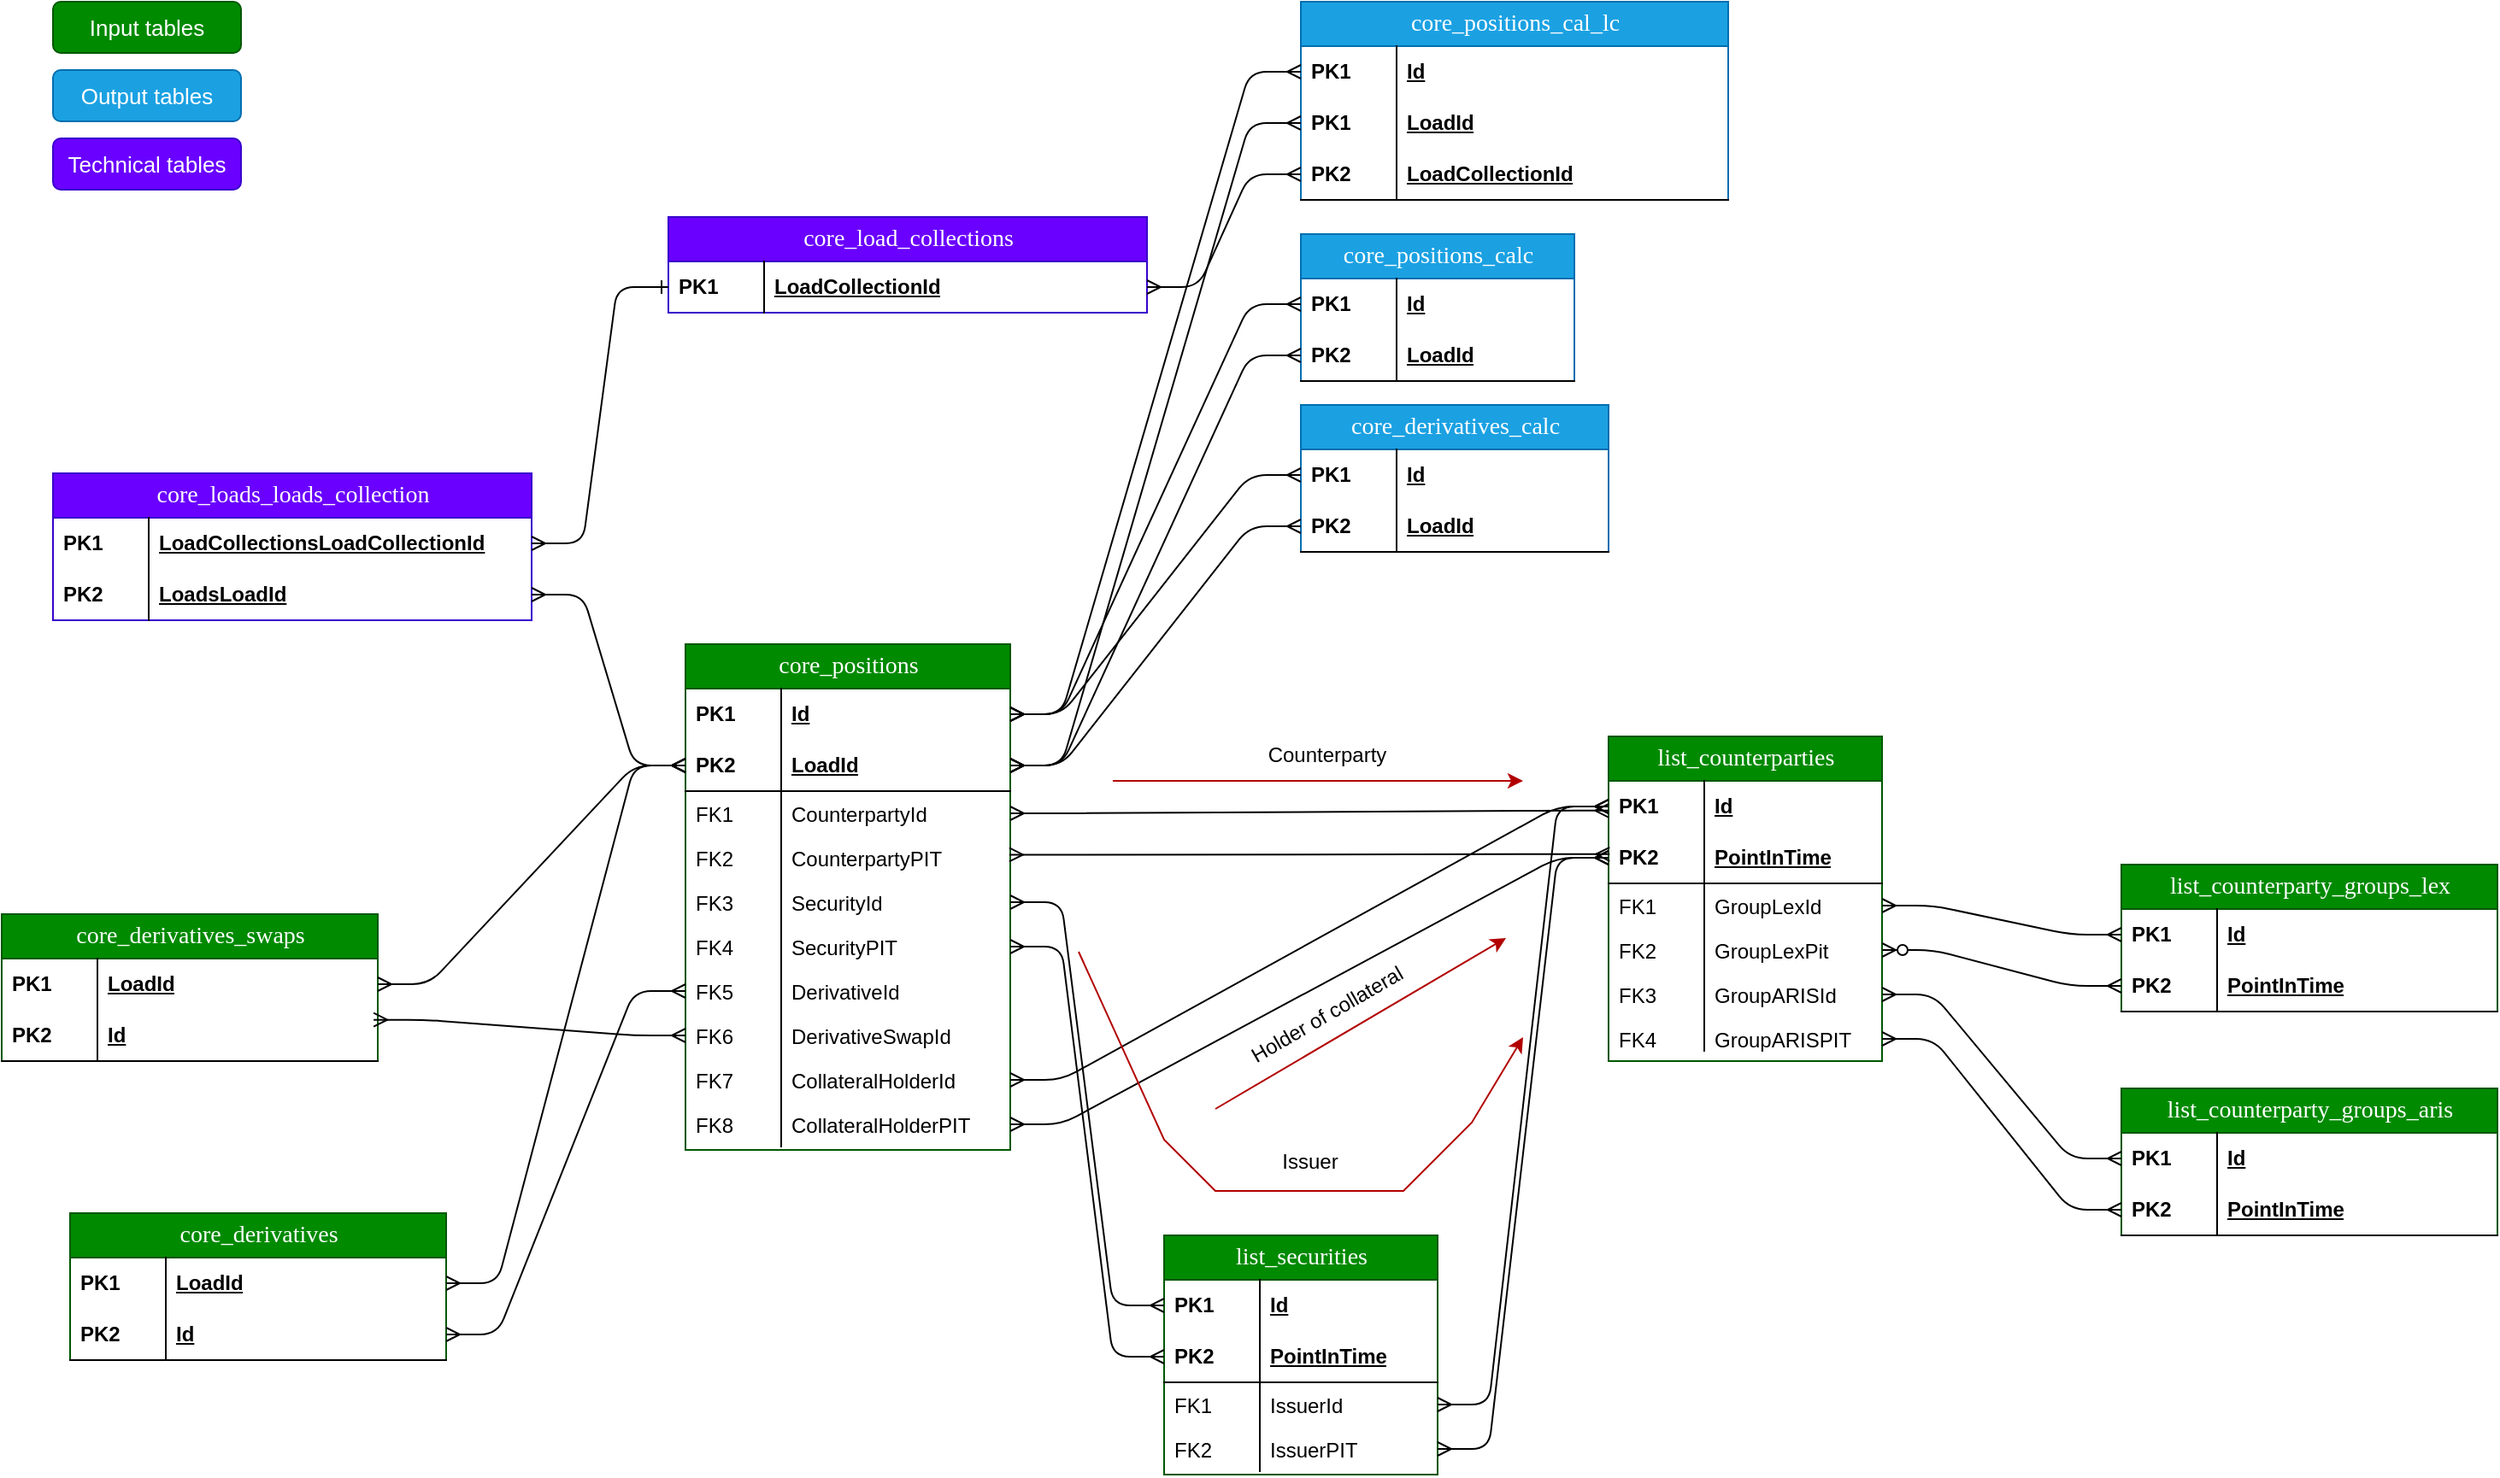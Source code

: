 <mxfile version="20.3.0" type="device"><diagram name="Page-1" id="e56a1550-8fbb-45ad-956c-1786394a9013"><mxGraphModel dx="-576" dy="1179" grid="1" gridSize="10" guides="1" tooltips="1" connect="1" arrows="1" fold="1" page="1" pageScale="1" pageWidth="1100" pageHeight="850" background="none" math="0" shadow="0"><root><mxCell id="0"/><mxCell id="1" parent="0"/><mxCell id="2e49270ec7c68f3f-41" value="core_positions" style="swimlane;html=1;fontStyle=0;childLayout=stackLayout;horizontal=1;startSize=26;fillColor=#008a00;horizontalStack=0;resizeParent=1;resizeLast=0;collapsible=1;marginBottom=0;swimlaneFillColor=#ffffff;align=center;rounded=0;shadow=0;comic=0;labelBackgroundColor=none;strokeWidth=1;fontFamily=Verdana;fontSize=14;fontColor=#ffffff;strokeColor=#005700;" parent="1" vertex="1"><mxGeometry x="1540" y="260" width="190" height="296" as="geometry"/></mxCell><mxCell id="2e49270ec7c68f3f-42" value="Id" style="shape=partialRectangle;top=0;left=0;right=0;bottom=0;html=1;align=left;verticalAlign=middle;fillColor=none;spacingLeft=60;spacingRight=4;whiteSpace=wrap;overflow=hidden;rotatable=0;points=[[0,0.5],[1,0.5]];portConstraint=eastwest;dropTarget=0;fontStyle=5;fontColor=#000000;" parent="2e49270ec7c68f3f-41" vertex="1"><mxGeometry y="26" width="190" height="30" as="geometry"/></mxCell><mxCell id="2e49270ec7c68f3f-43" value="PK1" style="shape=partialRectangle;fontStyle=1;top=0;left=0;bottom=0;html=1;fillColor=none;align=left;verticalAlign=middle;spacingLeft=4;spacingRight=4;whiteSpace=wrap;overflow=hidden;rotatable=0;points=[];portConstraint=eastwest;part=1;fontColor=#000000;" parent="2e49270ec7c68f3f-42" vertex="1" connectable="0"><mxGeometry width="56" height="30" as="geometry"/></mxCell><mxCell id="2e49270ec7c68f3f-44" value="LoadId" style="shape=partialRectangle;top=0;left=0;right=0;bottom=1;html=1;align=left;verticalAlign=middle;fillColor=none;spacingLeft=60;spacingRight=4;whiteSpace=wrap;overflow=hidden;rotatable=0;points=[[0,0.5],[1,0.5]];portConstraint=eastwest;dropTarget=0;fontStyle=5;fontColor=#000000;" parent="2e49270ec7c68f3f-41" vertex="1"><mxGeometry y="56" width="190" height="30" as="geometry"/></mxCell><mxCell id="2e49270ec7c68f3f-45" value="PK2" style="shape=partialRectangle;fontStyle=1;top=0;left=0;bottom=0;html=1;fillColor=none;align=left;verticalAlign=middle;spacingLeft=4;spacingRight=4;whiteSpace=wrap;overflow=hidden;rotatable=0;points=[];portConstraint=eastwest;part=1;fontColor=#000000;" parent="2e49270ec7c68f3f-44" vertex="1" connectable="0"><mxGeometry width="56" height="30" as="geometry"/></mxCell><mxCell id="2e49270ec7c68f3f-46" value="CounterpartyId" style="shape=partialRectangle;top=0;left=0;right=0;bottom=0;html=1;align=left;verticalAlign=top;fillColor=none;spacingLeft=60;spacingRight=4;whiteSpace=wrap;overflow=hidden;rotatable=0;points=[[0,0.5],[1,0.5]];portConstraint=eastwest;dropTarget=0;fontColor=#000000;" parent="2e49270ec7c68f3f-41" vertex="1"><mxGeometry y="86" width="190" height="26" as="geometry"/></mxCell><mxCell id="2e49270ec7c68f3f-47" value="FK1" style="shape=partialRectangle;top=0;left=0;bottom=0;html=1;fillColor=none;align=left;verticalAlign=top;spacingLeft=4;spacingRight=4;whiteSpace=wrap;overflow=hidden;rotatable=0;points=[];portConstraint=eastwest;part=1;fontColor=#000000;" parent="2e49270ec7c68f3f-46" vertex="1" connectable="0"><mxGeometry width="56" height="26" as="geometry"/></mxCell><mxCell id="A28ZFPTotkePLK5dKC1e-8" value="CounterpartyPIT" style="shape=partialRectangle;top=0;left=0;right=0;bottom=0;html=1;align=left;verticalAlign=top;fillColor=none;spacingLeft=60;spacingRight=4;whiteSpace=wrap;overflow=hidden;rotatable=0;points=[[0,0.5],[1,0.5]];portConstraint=eastwest;dropTarget=0;fontColor=#000000;" parent="2e49270ec7c68f3f-41" vertex="1"><mxGeometry y="112" width="190" height="26" as="geometry"/></mxCell><mxCell id="A28ZFPTotkePLK5dKC1e-9" value="FK2" style="shape=partialRectangle;top=0;left=0;bottom=0;html=1;fillColor=none;align=left;verticalAlign=top;spacingLeft=4;spacingRight=4;whiteSpace=wrap;overflow=hidden;rotatable=0;points=[];portConstraint=eastwest;part=1;fontColor=#000000;" parent="A28ZFPTotkePLK5dKC1e-8" vertex="1" connectable="0"><mxGeometry width="56" height="26" as="geometry"/></mxCell><mxCell id="A28ZFPTotkePLK5dKC1e-10" value="SecurityId" style="shape=partialRectangle;top=0;left=0;right=0;bottom=0;html=1;align=left;verticalAlign=top;fillColor=none;spacingLeft=60;spacingRight=4;whiteSpace=wrap;overflow=hidden;rotatable=0;points=[[0,0.5],[1,0.5]];portConstraint=eastwest;dropTarget=0;fontColor=#000000;" parent="2e49270ec7c68f3f-41" vertex="1"><mxGeometry y="138" width="190" height="26" as="geometry"/></mxCell><mxCell id="A28ZFPTotkePLK5dKC1e-11" value="FK3" style="shape=partialRectangle;top=0;left=0;bottom=0;html=1;fillColor=none;align=left;verticalAlign=top;spacingLeft=4;spacingRight=4;whiteSpace=wrap;overflow=hidden;rotatable=0;points=[];portConstraint=eastwest;part=1;fontColor=#000000;" parent="A28ZFPTotkePLK5dKC1e-10" vertex="1" connectable="0"><mxGeometry width="56" height="26" as="geometry"/></mxCell><mxCell id="A28ZFPTotkePLK5dKC1e-12" value="SecurityPIT" style="shape=partialRectangle;top=0;left=0;right=0;bottom=0;html=1;align=left;verticalAlign=top;fillColor=none;spacingLeft=60;spacingRight=4;whiteSpace=wrap;overflow=hidden;rotatable=0;points=[[0,0.5],[1,0.5]];portConstraint=eastwest;dropTarget=0;fontColor=#000000;" parent="2e49270ec7c68f3f-41" vertex="1"><mxGeometry y="164" width="190" height="26" as="geometry"/></mxCell><mxCell id="A28ZFPTotkePLK5dKC1e-13" value="FK4" style="shape=partialRectangle;top=0;left=0;bottom=0;html=1;fillColor=none;align=left;verticalAlign=top;spacingLeft=4;spacingRight=4;whiteSpace=wrap;overflow=hidden;rotatable=0;points=[];portConstraint=eastwest;part=1;fontColor=#000000;" parent="A28ZFPTotkePLK5dKC1e-12" vertex="1" connectable="0"><mxGeometry width="56" height="26" as="geometry"/></mxCell><mxCell id="A28ZFPTotkePLK5dKC1e-14" value="DerivativeId" style="shape=partialRectangle;top=0;left=0;right=0;bottom=0;html=1;align=left;verticalAlign=top;fillColor=none;spacingLeft=60;spacingRight=4;whiteSpace=wrap;overflow=hidden;rotatable=0;points=[[0,0.5],[1,0.5]];portConstraint=eastwest;dropTarget=0;fontColor=#000000;" parent="2e49270ec7c68f3f-41" vertex="1"><mxGeometry y="190" width="190" height="26" as="geometry"/></mxCell><mxCell id="A28ZFPTotkePLK5dKC1e-15" value="FK5" style="shape=partialRectangle;top=0;left=0;bottom=0;html=1;fillColor=none;align=left;verticalAlign=top;spacingLeft=4;spacingRight=4;whiteSpace=wrap;overflow=hidden;rotatable=0;points=[];portConstraint=eastwest;part=1;fontColor=#000000;" parent="A28ZFPTotkePLK5dKC1e-14" vertex="1" connectable="0"><mxGeometry width="56" height="26" as="geometry"/></mxCell><mxCell id="A28ZFPTotkePLK5dKC1e-16" value="DerivativeSwapId" style="shape=partialRectangle;top=0;left=0;right=0;bottom=0;html=1;align=left;verticalAlign=top;fillColor=none;spacingLeft=60;spacingRight=4;whiteSpace=wrap;overflow=hidden;rotatable=0;points=[[0,0.5],[1,0.5]];portConstraint=eastwest;dropTarget=0;fontColor=#000000;" parent="2e49270ec7c68f3f-41" vertex="1"><mxGeometry y="216" width="190" height="26" as="geometry"/></mxCell><mxCell id="A28ZFPTotkePLK5dKC1e-17" value="FK6" style="shape=partialRectangle;top=0;left=0;bottom=0;html=1;fillColor=none;align=left;verticalAlign=top;spacingLeft=4;spacingRight=4;whiteSpace=wrap;overflow=hidden;rotatable=0;points=[];portConstraint=eastwest;part=1;fontColor=#000000;" parent="A28ZFPTotkePLK5dKC1e-16" vertex="1" connectable="0"><mxGeometry width="56" height="26" as="geometry"/></mxCell><mxCell id="oBNzmZLmSgbmZqjCTDdB-11" value="CollateralHolderId" style="shape=partialRectangle;top=0;left=0;right=0;bottom=0;html=1;align=left;verticalAlign=top;fillColor=none;spacingLeft=60;spacingRight=4;whiteSpace=wrap;overflow=hidden;rotatable=0;points=[[0,0.5],[1,0.5]];portConstraint=eastwest;dropTarget=0;fontColor=#000000;" vertex="1" parent="2e49270ec7c68f3f-41"><mxGeometry y="242" width="190" height="26" as="geometry"/></mxCell><mxCell id="oBNzmZLmSgbmZqjCTDdB-12" value="FK7" style="shape=partialRectangle;top=0;left=0;bottom=0;html=1;fillColor=none;align=left;verticalAlign=top;spacingLeft=4;spacingRight=4;whiteSpace=wrap;overflow=hidden;rotatable=0;points=[];portConstraint=eastwest;part=1;fontColor=#000000;" vertex="1" connectable="0" parent="oBNzmZLmSgbmZqjCTDdB-11"><mxGeometry width="56" height="26" as="geometry"/></mxCell><mxCell id="oBNzmZLmSgbmZqjCTDdB-9" value="CollateralHolderPIT" style="shape=partialRectangle;top=0;left=0;right=0;bottom=0;html=1;align=left;verticalAlign=top;fillColor=none;spacingLeft=60;spacingRight=4;whiteSpace=wrap;overflow=hidden;rotatable=0;points=[[0,0.5],[1,0.5]];portConstraint=eastwest;dropTarget=0;fontColor=#000000;" vertex="1" parent="2e49270ec7c68f3f-41"><mxGeometry y="268" width="190" height="26" as="geometry"/></mxCell><mxCell id="oBNzmZLmSgbmZqjCTDdB-10" value="FK8" style="shape=partialRectangle;top=0;left=0;bottom=0;html=1;fillColor=none;align=left;verticalAlign=top;spacingLeft=4;spacingRight=4;whiteSpace=wrap;overflow=hidden;rotatable=0;points=[];portConstraint=eastwest;part=1;fontColor=#000000;" vertex="1" connectable="0" parent="oBNzmZLmSgbmZqjCTDdB-9"><mxGeometry width="56" height="26" as="geometry"/></mxCell><mxCell id="A28ZFPTotkePLK5dKC1e-28" value="list_counterparties" style="swimlane;html=1;fontStyle=0;childLayout=stackLayout;horizontal=1;startSize=26;fillColor=#008a00;horizontalStack=0;resizeParent=1;resizeLast=0;collapsible=1;marginBottom=0;swimlaneFillColor=#ffffff;align=center;rounded=0;shadow=0;comic=0;labelBackgroundColor=none;strokeWidth=1;fontFamily=Verdana;fontSize=14;fontColor=#ffffff;strokeColor=#005700;" parent="1" vertex="1"><mxGeometry x="2080" y="314" width="160" height="190" as="geometry"/></mxCell><mxCell id="A28ZFPTotkePLK5dKC1e-29" value="Id" style="shape=partialRectangle;top=0;left=0;right=0;bottom=0;html=1;align=left;verticalAlign=middle;fillColor=none;spacingLeft=60;spacingRight=4;whiteSpace=wrap;overflow=hidden;rotatable=0;points=[[0,0.5],[1,0.5]];portConstraint=eastwest;dropTarget=0;fontStyle=5;fontColor=#000000;" parent="A28ZFPTotkePLK5dKC1e-28" vertex="1"><mxGeometry y="26" width="160" height="30" as="geometry"/></mxCell><mxCell id="A28ZFPTotkePLK5dKC1e-30" value="PK1" style="shape=partialRectangle;fontStyle=1;top=0;left=0;bottom=0;html=1;fillColor=none;align=left;verticalAlign=middle;spacingLeft=4;spacingRight=4;whiteSpace=wrap;overflow=hidden;rotatable=0;points=[];portConstraint=eastwest;part=1;fontColor=#000000;" parent="A28ZFPTotkePLK5dKC1e-29" vertex="1" connectable="0"><mxGeometry width="56" height="30" as="geometry"/></mxCell><mxCell id="A28ZFPTotkePLK5dKC1e-31" value="PointInTime" style="shape=partialRectangle;top=0;left=0;right=0;bottom=1;html=1;align=left;verticalAlign=middle;fillColor=none;spacingLeft=60;spacingRight=4;whiteSpace=wrap;overflow=hidden;rotatable=0;points=[[0,0.5],[1,0.5]];portConstraint=eastwest;dropTarget=0;fontStyle=5;fontColor=#000000;" parent="A28ZFPTotkePLK5dKC1e-28" vertex="1"><mxGeometry y="56" width="160" height="30" as="geometry"/></mxCell><mxCell id="A28ZFPTotkePLK5dKC1e-32" value="PK2" style="shape=partialRectangle;fontStyle=1;top=0;left=0;bottom=0;html=1;fillColor=none;align=left;verticalAlign=middle;spacingLeft=4;spacingRight=4;whiteSpace=wrap;overflow=hidden;rotatable=0;points=[];portConstraint=eastwest;part=1;fontColor=#000000;" parent="A28ZFPTotkePLK5dKC1e-31" vertex="1" connectable="0"><mxGeometry width="56" height="30" as="geometry"/></mxCell><mxCell id="A28ZFPTotkePLK5dKC1e-33" value="GroupLexId" style="shape=partialRectangle;top=0;left=0;right=0;bottom=0;html=1;align=left;verticalAlign=top;fillColor=none;spacingLeft=60;spacingRight=4;whiteSpace=wrap;overflow=hidden;rotatable=0;points=[[0,0.5],[1,0.5]];portConstraint=eastwest;dropTarget=0;fontColor=#000000;" parent="A28ZFPTotkePLK5dKC1e-28" vertex="1"><mxGeometry y="86" width="160" height="26" as="geometry"/></mxCell><mxCell id="A28ZFPTotkePLK5dKC1e-34" value="FK1" style="shape=partialRectangle;top=0;left=0;bottom=0;html=1;fillColor=none;align=left;verticalAlign=top;spacingLeft=4;spacingRight=4;whiteSpace=wrap;overflow=hidden;rotatable=0;points=[];portConstraint=eastwest;part=1;fontColor=#000000;" parent="A28ZFPTotkePLK5dKC1e-33" vertex="1" connectable="0"><mxGeometry width="56" height="26" as="geometry"/></mxCell><mxCell id="A28ZFPTotkePLK5dKC1e-35" value="GroupLexPit" style="shape=partialRectangle;top=0;left=0;right=0;bottom=0;html=1;align=left;verticalAlign=top;fillColor=none;spacingLeft=60;spacingRight=4;whiteSpace=wrap;overflow=hidden;rotatable=0;points=[[0,0.5],[1,0.5]];portConstraint=eastwest;dropTarget=0;fontColor=#000000;" parent="A28ZFPTotkePLK5dKC1e-28" vertex="1"><mxGeometry y="112" width="160" height="26" as="geometry"/></mxCell><mxCell id="A28ZFPTotkePLK5dKC1e-36" value="FK2" style="shape=partialRectangle;top=0;left=0;bottom=0;html=1;fillColor=none;align=left;verticalAlign=top;spacingLeft=4;spacingRight=4;whiteSpace=wrap;overflow=hidden;rotatable=0;points=[];portConstraint=eastwest;part=1;fontColor=#000000;" parent="A28ZFPTotkePLK5dKC1e-35" vertex="1" connectable="0"><mxGeometry width="56" height="26" as="geometry"/></mxCell><mxCell id="A28ZFPTotkePLK5dKC1e-37" value="GroupARISId" style="shape=partialRectangle;top=0;left=0;right=0;bottom=0;html=1;align=left;verticalAlign=top;fillColor=none;spacingLeft=60;spacingRight=4;whiteSpace=wrap;overflow=hidden;rotatable=0;points=[[0,0.5],[1,0.5]];portConstraint=eastwest;dropTarget=0;fontColor=#000000;" parent="A28ZFPTotkePLK5dKC1e-28" vertex="1"><mxGeometry y="138" width="160" height="26" as="geometry"/></mxCell><mxCell id="A28ZFPTotkePLK5dKC1e-38" value="FK3" style="shape=partialRectangle;top=0;left=0;bottom=0;html=1;fillColor=none;align=left;verticalAlign=top;spacingLeft=4;spacingRight=4;whiteSpace=wrap;overflow=hidden;rotatable=0;points=[];portConstraint=eastwest;part=1;fontColor=#000000;" parent="A28ZFPTotkePLK5dKC1e-37" vertex="1" connectable="0"><mxGeometry width="56" height="26" as="geometry"/></mxCell><mxCell id="A28ZFPTotkePLK5dKC1e-39" value="GroupARISPIT" style="shape=partialRectangle;top=0;left=0;right=0;bottom=0;html=1;align=left;verticalAlign=top;fillColor=none;spacingLeft=60;spacingRight=4;whiteSpace=wrap;overflow=hidden;rotatable=0;points=[[0,0.5],[1,0.5]];portConstraint=eastwest;dropTarget=0;fontColor=#000000;" parent="A28ZFPTotkePLK5dKC1e-28" vertex="1"><mxGeometry y="164" width="160" height="26" as="geometry"/></mxCell><mxCell id="A28ZFPTotkePLK5dKC1e-40" value="FK4" style="shape=partialRectangle;top=0;left=0;bottom=0;html=1;fillColor=none;align=left;verticalAlign=top;spacingLeft=4;spacingRight=4;whiteSpace=wrap;overflow=hidden;rotatable=0;points=[];portConstraint=eastwest;part=1;fontColor=#000000;" parent="A28ZFPTotkePLK5dKC1e-39" vertex="1" connectable="0"><mxGeometry width="56" height="20" as="geometry"/></mxCell><mxCell id="A28ZFPTotkePLK5dKC1e-45" value="" style="edgeStyle=entityRelationEdgeStyle;html=1;endArrow=ERmany;startArrow=ERmany;labelBackgroundColor=none;fontFamily=Verdana;fontSize=14;fontColor=#000000;entryX=1;entryY=0.5;entryDx=0;entryDy=0;exitX=0.001;exitY=0.581;exitDx=0;exitDy=0;exitPerimeter=0;endFill=0;startFill=0;" parent="1" source="A28ZFPTotkePLK5dKC1e-29" target="2e49270ec7c68f3f-46" edge="1"><mxGeometry width="100" height="100" relative="1" as="geometry"><mxPoint x="2010" y="361" as="sourcePoint"/><mxPoint x="1710" y="397" as="targetPoint"/><Array as="points"><mxPoint x="1990" y="320"/></Array></mxGeometry></mxCell><mxCell id="A28ZFPTotkePLK5dKC1e-46" value="" style="edgeStyle=entityRelationEdgeStyle;html=1;endArrow=ERmany;startArrow=ERmany;labelBackgroundColor=none;fontFamily=Verdana;fontSize=14;fontColor=#000000;entryX=0.997;entryY=0.432;entryDx=0;entryDy=0;exitX=0.004;exitY=0.43;exitDx=0;exitDy=0;entryPerimeter=0;exitPerimeter=0;endFill=0;startFill=0;" parent="1" source="A28ZFPTotkePLK5dKC1e-31" target="A28ZFPTotkePLK5dKC1e-8" edge="1"><mxGeometry width="100" height="100" relative="1" as="geometry"><mxPoint x="2130" y="331" as="sourcePoint"/><mxPoint x="1710" y="371" as="targetPoint"/><Array as="points"><mxPoint x="2000" y="330"/></Array></mxGeometry></mxCell><mxCell id="A28ZFPTotkePLK5dKC1e-47" value="list_counterparty_groups_lex" style="swimlane;html=1;fontStyle=0;childLayout=stackLayout;horizontal=1;startSize=26;fillColor=#008a00;horizontalStack=0;resizeParent=1;resizeLast=0;collapsible=1;marginBottom=0;swimlaneFillColor=#ffffff;align=center;rounded=0;shadow=0;comic=0;labelBackgroundColor=none;strokeWidth=1;fontFamily=Verdana;fontSize=14;fontColor=#ffffff;strokeColor=#005700;" parent="1" vertex="1"><mxGeometry x="2380" y="389" width="220" height="86" as="geometry"/></mxCell><mxCell id="A28ZFPTotkePLK5dKC1e-48" value="Id" style="shape=partialRectangle;top=0;left=0;right=0;bottom=0;html=1;align=left;verticalAlign=middle;fillColor=none;spacingLeft=60;spacingRight=4;whiteSpace=wrap;overflow=hidden;rotatable=0;points=[[0,0.5],[1,0.5]];portConstraint=eastwest;dropTarget=0;fontStyle=5;fontColor=#000000;" parent="A28ZFPTotkePLK5dKC1e-47" vertex="1"><mxGeometry y="26" width="220" height="30" as="geometry"/></mxCell><mxCell id="A28ZFPTotkePLK5dKC1e-49" value="PK1" style="shape=partialRectangle;fontStyle=1;top=0;left=0;bottom=0;html=1;fillColor=none;align=left;verticalAlign=middle;spacingLeft=4;spacingRight=4;whiteSpace=wrap;overflow=hidden;rotatable=0;points=[];portConstraint=eastwest;part=1;fontColor=#000000;" parent="A28ZFPTotkePLK5dKC1e-48" vertex="1" connectable="0"><mxGeometry width="56" height="30" as="geometry"/></mxCell><mxCell id="A28ZFPTotkePLK5dKC1e-50" value="PointInTime" style="shape=partialRectangle;top=0;left=0;right=0;bottom=1;html=1;align=left;verticalAlign=middle;fillColor=none;spacingLeft=60;spacingRight=4;whiteSpace=wrap;overflow=hidden;rotatable=0;points=[[0,0.5],[1,0.5]];portConstraint=eastwest;dropTarget=0;fontStyle=5;fontColor=#000000;" parent="A28ZFPTotkePLK5dKC1e-47" vertex="1"><mxGeometry y="56" width="220" height="30" as="geometry"/></mxCell><mxCell id="A28ZFPTotkePLK5dKC1e-51" value="PK2" style="shape=partialRectangle;fontStyle=1;top=0;left=0;bottom=0;html=1;fillColor=none;align=left;verticalAlign=middle;spacingLeft=4;spacingRight=4;whiteSpace=wrap;overflow=hidden;rotatable=0;points=[];portConstraint=eastwest;part=1;fontColor=#000000;" parent="A28ZFPTotkePLK5dKC1e-50" vertex="1" connectable="0"><mxGeometry width="56" height="30" as="geometry"/></mxCell><mxCell id="A28ZFPTotkePLK5dKC1e-60" value="" style="edgeStyle=entityRelationEdgeStyle;html=1;endArrow=ERmany;startArrow=ERmany;labelBackgroundColor=none;fontFamily=Verdana;fontSize=14;fontColor=#000000;entryX=1;entryY=0.5;entryDx=0;entryDy=0;exitX=0;exitY=0.5;exitDx=0;exitDy=0;endFill=0;startFill=0;" parent="1" source="A28ZFPTotkePLK5dKC1e-48" target="A28ZFPTotkePLK5dKC1e-33" edge="1"><mxGeometry width="100" height="100" relative="1" as="geometry"><mxPoint x="2270" y="210" as="sourcePoint"/><mxPoint x="2040" y="214" as="targetPoint"/><Array as="points"><mxPoint x="2330" y="173"/></Array></mxGeometry></mxCell><mxCell id="A28ZFPTotkePLK5dKC1e-61" value="" style="edgeStyle=entityRelationEdgeStyle;html=1;endArrow=ERzeroToMany;startArrow=ERmany;labelBackgroundColor=none;fontFamily=Verdana;fontSize=14;fontColor=#000000;entryX=1;entryY=0.5;entryDx=0;entryDy=0;exitX=0;exitY=0.5;exitDx=0;exitDy=0;startFill=0;" parent="1" source="A28ZFPTotkePLK5dKC1e-50" target="A28ZFPTotkePLK5dKC1e-35" edge="1"><mxGeometry width="100" height="100" relative="1" as="geometry"><mxPoint x="2440" y="619" as="sourcePoint"/><mxPoint x="2150" y="602" as="targetPoint"/><Array as="points"><mxPoint x="2390" y="362"/></Array></mxGeometry></mxCell><mxCell id="A28ZFPTotkePLK5dKC1e-62" value="list_counterparty_groups_aris" style="swimlane;html=1;fontStyle=0;childLayout=stackLayout;horizontal=1;startSize=26;fillColor=#008a00;horizontalStack=0;resizeParent=1;resizeLast=0;collapsible=1;marginBottom=0;swimlaneFillColor=#ffffff;align=center;rounded=0;shadow=0;comic=0;labelBackgroundColor=none;strokeWidth=1;fontFamily=Verdana;fontSize=14;fontColor=#ffffff;strokeColor=#005700;" parent="1" vertex="1"><mxGeometry x="2380" y="520" width="220" height="86" as="geometry"/></mxCell><mxCell id="A28ZFPTotkePLK5dKC1e-63" value="Id" style="shape=partialRectangle;top=0;left=0;right=0;bottom=0;html=1;align=left;verticalAlign=middle;fillColor=none;spacingLeft=60;spacingRight=4;whiteSpace=wrap;overflow=hidden;rotatable=0;points=[[0,0.5],[1,0.5]];portConstraint=eastwest;dropTarget=0;fontStyle=5;fontColor=#000000;" parent="A28ZFPTotkePLK5dKC1e-62" vertex="1"><mxGeometry y="26" width="220" height="30" as="geometry"/></mxCell><mxCell id="A28ZFPTotkePLK5dKC1e-64" value="PK1" style="shape=partialRectangle;fontStyle=1;top=0;left=0;bottom=0;html=1;fillColor=none;align=left;verticalAlign=middle;spacingLeft=4;spacingRight=4;whiteSpace=wrap;overflow=hidden;rotatable=0;points=[];portConstraint=eastwest;part=1;fontColor=#000000;" parent="A28ZFPTotkePLK5dKC1e-63" vertex="1" connectable="0"><mxGeometry width="56" height="30" as="geometry"/></mxCell><mxCell id="A28ZFPTotkePLK5dKC1e-65" value="PointInTime" style="shape=partialRectangle;top=0;left=0;right=0;bottom=1;html=1;align=left;verticalAlign=middle;fillColor=none;spacingLeft=60;spacingRight=4;whiteSpace=wrap;overflow=hidden;rotatable=0;points=[[0,0.5],[1,0.5]];portConstraint=eastwest;dropTarget=0;fontStyle=5;fontColor=#000000;" parent="A28ZFPTotkePLK5dKC1e-62" vertex="1"><mxGeometry y="56" width="220" height="30" as="geometry"/></mxCell><mxCell id="A28ZFPTotkePLK5dKC1e-66" value="PK2" style="shape=partialRectangle;fontStyle=1;top=0;left=0;bottom=0;html=1;fillColor=none;align=left;verticalAlign=middle;spacingLeft=4;spacingRight=4;whiteSpace=wrap;overflow=hidden;rotatable=0;points=[];portConstraint=eastwest;part=1;fontColor=#000000;" parent="A28ZFPTotkePLK5dKC1e-65" vertex="1" connectable="0"><mxGeometry width="56" height="30" as="geometry"/></mxCell><mxCell id="A28ZFPTotkePLK5dKC1e-67" value="" style="edgeStyle=entityRelationEdgeStyle;html=1;endArrow=ERmany;startArrow=ERmany;labelBackgroundColor=none;fontFamily=Verdana;fontSize=14;fontColor=#000000;entryX=1;entryY=0.5;entryDx=0;entryDy=0;exitX=0;exitY=0.5;exitDx=0;exitDy=0;startFill=0;endFill=0;" parent="1" source="A28ZFPTotkePLK5dKC1e-63" target="A28ZFPTotkePLK5dKC1e-37" edge="1"><mxGeometry width="100" height="100" relative="1" as="geometry"><mxPoint x="2390" y="470" as="sourcePoint"/><mxPoint x="2100" y="449" as="targetPoint"/><Array as="points"><mxPoint x="2400" y="372"/></Array></mxGeometry></mxCell><mxCell id="A28ZFPTotkePLK5dKC1e-68" value="" style="edgeStyle=entityRelationEdgeStyle;html=1;endArrow=ERmany;startArrow=ERmany;labelBackgroundColor=none;fontFamily=Verdana;fontSize=14;fontColor=#000000;entryX=1;entryY=0.5;entryDx=0;entryDy=0;exitX=0;exitY=0.5;exitDx=0;exitDy=0;endFill=0;startFill=0;" parent="1" source="A28ZFPTotkePLK5dKC1e-65" target="A28ZFPTotkePLK5dKC1e-39" edge="1"><mxGeometry width="100" height="100" relative="1" as="geometry"><mxPoint x="2390" y="571" as="sourcePoint"/><mxPoint x="2100" y="475" as="targetPoint"/><Array as="points"><mxPoint x="2410" y="382"/></Array></mxGeometry></mxCell><mxCell id="A28ZFPTotkePLK5dKC1e-69" value="list_securities" style="swimlane;html=1;fontStyle=0;childLayout=stackLayout;horizontal=1;startSize=26;fillColor=#008a00;horizontalStack=0;resizeParent=1;resizeLast=0;collapsible=1;marginBottom=0;swimlaneFillColor=#ffffff;align=center;rounded=0;shadow=0;comic=0;labelBackgroundColor=none;strokeWidth=1;fontFamily=Verdana;fontSize=14;fontColor=#ffffff;strokeColor=#005700;" parent="1" vertex="1"><mxGeometry x="1820" y="606" width="160" height="140" as="geometry"/></mxCell><mxCell id="A28ZFPTotkePLK5dKC1e-70" value="Id" style="shape=partialRectangle;top=0;left=0;right=0;bottom=0;html=1;align=left;verticalAlign=middle;fillColor=none;spacingLeft=60;spacingRight=4;whiteSpace=wrap;overflow=hidden;rotatable=0;points=[[0,0.5],[1,0.5]];portConstraint=eastwest;dropTarget=0;fontStyle=5;fontColor=#000000;" parent="A28ZFPTotkePLK5dKC1e-69" vertex="1"><mxGeometry y="26" width="160" height="30" as="geometry"/></mxCell><mxCell id="A28ZFPTotkePLK5dKC1e-71" value="PK1" style="shape=partialRectangle;fontStyle=1;top=0;left=0;bottom=0;html=1;fillColor=none;align=left;verticalAlign=middle;spacingLeft=4;spacingRight=4;whiteSpace=wrap;overflow=hidden;rotatable=0;points=[];portConstraint=eastwest;part=1;fontColor=#000000;" parent="A28ZFPTotkePLK5dKC1e-70" vertex="1" connectable="0"><mxGeometry width="56" height="30" as="geometry"/></mxCell><mxCell id="A28ZFPTotkePLK5dKC1e-72" value="PointInTime" style="shape=partialRectangle;top=0;left=0;right=0;bottom=1;html=1;align=left;verticalAlign=middle;fillColor=none;spacingLeft=60;spacingRight=4;whiteSpace=wrap;overflow=hidden;rotatable=0;points=[[0,0.5],[1,0.5]];portConstraint=eastwest;dropTarget=0;fontStyle=5;fontColor=#000000;" parent="A28ZFPTotkePLK5dKC1e-69" vertex="1"><mxGeometry y="56" width="160" height="30" as="geometry"/></mxCell><mxCell id="A28ZFPTotkePLK5dKC1e-73" value="PK2" style="shape=partialRectangle;fontStyle=1;top=0;left=0;bottom=0;html=1;fillColor=none;align=left;verticalAlign=middle;spacingLeft=4;spacingRight=4;whiteSpace=wrap;overflow=hidden;rotatable=0;points=[];portConstraint=eastwest;part=1;fontColor=#000000;" parent="A28ZFPTotkePLK5dKC1e-72" vertex="1" connectable="0"><mxGeometry width="56" height="30" as="geometry"/></mxCell><mxCell id="A28ZFPTotkePLK5dKC1e-74" value="IssuerId" style="shape=partialRectangle;top=0;left=0;right=0;bottom=0;html=1;align=left;verticalAlign=top;fillColor=none;spacingLeft=60;spacingRight=4;whiteSpace=wrap;overflow=hidden;rotatable=0;points=[[0,0.5],[1,0.5]];portConstraint=eastwest;dropTarget=0;fontColor=#000000;" parent="A28ZFPTotkePLK5dKC1e-69" vertex="1"><mxGeometry y="86" width="160" height="26" as="geometry"/></mxCell><mxCell id="A28ZFPTotkePLK5dKC1e-75" value="FK1" style="shape=partialRectangle;top=0;left=0;bottom=0;html=1;fillColor=none;align=left;verticalAlign=top;spacingLeft=4;spacingRight=4;whiteSpace=wrap;overflow=hidden;rotatable=0;points=[];portConstraint=eastwest;part=1;fontColor=#000000;" parent="A28ZFPTotkePLK5dKC1e-74" vertex="1" connectable="0"><mxGeometry width="56" height="26" as="geometry"/></mxCell><mxCell id="A28ZFPTotkePLK5dKC1e-76" value="IssuerPIT" style="shape=partialRectangle;top=0;left=0;right=0;bottom=0;html=1;align=left;verticalAlign=top;fillColor=none;spacingLeft=60;spacingRight=4;whiteSpace=wrap;overflow=hidden;rotatable=0;points=[[0,0.5],[1,0.5]];portConstraint=eastwest;dropTarget=0;fontColor=#000000;" parent="A28ZFPTotkePLK5dKC1e-69" vertex="1"><mxGeometry y="112" width="160" height="26" as="geometry"/></mxCell><mxCell id="A28ZFPTotkePLK5dKC1e-77" value="FK2" style="shape=partialRectangle;top=0;left=0;bottom=0;html=1;fillColor=none;align=left;verticalAlign=top;spacingLeft=4;spacingRight=4;whiteSpace=wrap;overflow=hidden;rotatable=0;points=[];portConstraint=eastwest;part=1;fontColor=#000000;" parent="A28ZFPTotkePLK5dKC1e-76" vertex="1" connectable="0"><mxGeometry width="56" height="26" as="geometry"/></mxCell><mxCell id="A28ZFPTotkePLK5dKC1e-82" value="" style="edgeStyle=entityRelationEdgeStyle;html=1;endArrow=ERmany;startArrow=ERmany;labelBackgroundColor=none;fontFamily=Verdana;fontSize=14;fontColor=#000000;entryX=1;entryY=0.5;entryDx=0;entryDy=0;exitX=0;exitY=0.5;exitDx=0;exitDy=0;endFill=0;startFill=0;" parent="1" source="A28ZFPTotkePLK5dKC1e-70" target="A28ZFPTotkePLK5dKC1e-10" edge="1"><mxGeometry width="100" height="100" relative="1" as="geometry"><mxPoint x="1970" y="430" as="sourcePoint"/><mxPoint x="1740" y="434" as="targetPoint"/><Array as="points"><mxPoint x="2030" y="393"/></Array></mxGeometry></mxCell><mxCell id="A28ZFPTotkePLK5dKC1e-83" value="" style="edgeStyle=entityRelationEdgeStyle;html=1;endArrow=ERmany;startArrow=ERmany;labelBackgroundColor=none;fontFamily=Verdana;fontSize=14;fontColor=#000000;entryX=1;entryY=0.5;entryDx=0;entryDy=0;exitX=0;exitY=0.5;exitDx=0;exitDy=0;endFill=0;startFill=0;" parent="1" source="A28ZFPTotkePLK5dKC1e-72" target="A28ZFPTotkePLK5dKC1e-12" edge="1"><mxGeometry width="100" height="100" relative="1" as="geometry"><mxPoint x="1780" y="607" as="sourcePoint"/><mxPoint x="1710" y="423" as="targetPoint"/><Array as="points"><mxPoint x="2040" y="403"/></Array></mxGeometry></mxCell><mxCell id="A28ZFPTotkePLK5dKC1e-84" value="" style="edgeStyle=entityRelationEdgeStyle;html=1;endArrow=ERmany;startArrow=ERmany;labelBackgroundColor=none;fontFamily=Verdana;fontSize=14;fontColor=#000000;exitX=0;exitY=0.5;exitDx=0;exitDy=0;startFill=0;endFill=0;" parent="1" source="A28ZFPTotkePLK5dKC1e-29" target="A28ZFPTotkePLK5dKC1e-74" edge="1"><mxGeometry width="100" height="100" relative="1" as="geometry"><mxPoint x="1820" y="603" as="sourcePoint"/><mxPoint x="1710" y="423" as="targetPoint"/><Array as="points"><mxPoint x="2040" y="403"/></Array></mxGeometry></mxCell><mxCell id="A28ZFPTotkePLK5dKC1e-85" value="" style="edgeStyle=entityRelationEdgeStyle;html=1;endArrow=ERmany;startArrow=ERmany;labelBackgroundColor=none;fontFamily=Verdana;fontSize=14;fontColor=#000000;entryX=1;entryY=0.5;entryDx=0;entryDy=0;exitX=0;exitY=0.5;exitDx=0;exitDy=0;endFill=0;startFill=0;" parent="1" source="A28ZFPTotkePLK5dKC1e-31" target="A28ZFPTotkePLK5dKC1e-76" edge="1"><mxGeometry width="100" height="100" relative="1" as="geometry"><mxPoint x="2040" y="371" as="sourcePoint"/><mxPoint x="1980" y="603" as="targetPoint"/><Array as="points"><mxPoint x="2050" y="413"/></Array></mxGeometry></mxCell><mxCell id="A28ZFPTotkePLK5dKC1e-86" value="core_derivatives_swaps" style="swimlane;html=1;fontStyle=0;childLayout=stackLayout;horizontal=1;startSize=26;fillColor=#008a00;horizontalStack=0;resizeParent=1;resizeLast=0;collapsible=1;marginBottom=0;swimlaneFillColor=#ffffff;align=center;rounded=0;shadow=0;comic=0;labelBackgroundColor=none;strokeWidth=1;fontFamily=Verdana;fontSize=14;fontColor=#ffffff;strokeColor=#005700;" parent="1" vertex="1"><mxGeometry x="1140" y="418" width="220" height="86" as="geometry"/></mxCell><mxCell id="A28ZFPTotkePLK5dKC1e-87" value="LoadId" style="shape=partialRectangle;top=0;left=0;right=0;bottom=0;html=1;align=left;verticalAlign=middle;fillColor=none;spacingLeft=60;spacingRight=4;whiteSpace=wrap;overflow=hidden;rotatable=0;points=[[0,0.5],[1,0.5]];portConstraint=eastwest;dropTarget=0;fontStyle=5;fontColor=#000000;" parent="A28ZFPTotkePLK5dKC1e-86" vertex="1"><mxGeometry y="26" width="220" height="30" as="geometry"/></mxCell><mxCell id="A28ZFPTotkePLK5dKC1e-88" value="PK1" style="shape=partialRectangle;fontStyle=1;top=0;left=0;bottom=0;html=1;fillColor=none;align=left;verticalAlign=middle;spacingLeft=4;spacingRight=4;whiteSpace=wrap;overflow=hidden;rotatable=0;points=[];portConstraint=eastwest;part=1;fontColor=#000000;" parent="A28ZFPTotkePLK5dKC1e-87" vertex="1" connectable="0"><mxGeometry width="56" height="30" as="geometry"/></mxCell><mxCell id="A28ZFPTotkePLK5dKC1e-89" value="Id" style="shape=partialRectangle;top=0;left=0;right=0;bottom=1;html=1;align=left;verticalAlign=middle;fillColor=none;spacingLeft=60;spacingRight=4;whiteSpace=wrap;overflow=hidden;rotatable=0;points=[[0,0.5],[1,0.5]];portConstraint=eastwest;dropTarget=0;fontStyle=5;fontColor=#000000;" parent="A28ZFPTotkePLK5dKC1e-86" vertex="1"><mxGeometry y="56" width="220" height="30" as="geometry"/></mxCell><mxCell id="A28ZFPTotkePLK5dKC1e-90" value="PK2" style="shape=partialRectangle;fontStyle=1;top=0;left=0;bottom=0;html=1;fillColor=none;align=left;verticalAlign=middle;spacingLeft=4;spacingRight=4;whiteSpace=wrap;overflow=hidden;rotatable=0;points=[];portConstraint=eastwest;part=1;fontColor=#000000;" parent="A28ZFPTotkePLK5dKC1e-89" vertex="1" connectable="0"><mxGeometry width="56" height="30" as="geometry"/></mxCell><mxCell id="A28ZFPTotkePLK5dKC1e-95" value="" style="edgeStyle=entityRelationEdgeStyle;html=1;endArrow=ERmany;startArrow=ERmany;labelBackgroundColor=none;fontFamily=Verdana;fontSize=14;fontColor=#000000;entryX=0;entryY=0.5;entryDx=0;entryDy=0;exitX=0.989;exitY=0.194;exitDx=0;exitDy=0;exitPerimeter=0;startFill=0;endFill=0;" parent="1" source="A28ZFPTotkePLK5dKC1e-89" target="A28ZFPTotkePLK5dKC1e-16" edge="1"><mxGeometry width="100" height="100" relative="1" as="geometry"><mxPoint x="1660" y="799" as="sourcePoint"/><mxPoint x="1550" y="619" as="targetPoint"/><Array as="points"><mxPoint x="1880" y="599"/></Array></mxGeometry></mxCell><mxCell id="A28ZFPTotkePLK5dKC1e-96" value="" style="edgeStyle=entityRelationEdgeStyle;html=1;endArrow=ERmany;startArrow=ERmany;labelBackgroundColor=none;fontFamily=Verdana;fontSize=14;fontColor=#000000;entryX=0;entryY=0.5;entryDx=0;entryDy=0;exitX=1;exitY=0.5;exitDx=0;exitDy=0;startFill=0;endFill=0;" parent="1" source="A28ZFPTotkePLK5dKC1e-87" target="2e49270ec7c68f3f-44" edge="1"><mxGeometry width="100" height="100" relative="1" as="geometry"><mxPoint x="1409" y="410" as="sourcePoint"/><mxPoint x="1550" y="475" as="targetPoint"/><Array as="points"><mxPoint x="1890" y="609"/></Array></mxGeometry></mxCell><mxCell id="A28ZFPTotkePLK5dKC1e-106" value="core_derivatives" style="swimlane;html=1;fontStyle=0;childLayout=stackLayout;horizontal=1;startSize=26;fillColor=#008a00;horizontalStack=0;resizeParent=1;resizeLast=0;collapsible=1;marginBottom=0;swimlaneFillColor=#ffffff;align=center;rounded=0;shadow=0;comic=0;labelBackgroundColor=none;strokeWidth=1;fontFamily=Verdana;fontSize=14;fontColor=#ffffff;strokeColor=#005700;" parent="1" vertex="1"><mxGeometry x="1180" y="593" width="220" height="86" as="geometry"/></mxCell><mxCell id="A28ZFPTotkePLK5dKC1e-107" value="LoadId" style="shape=partialRectangle;top=0;left=0;right=0;bottom=0;html=1;align=left;verticalAlign=middle;fillColor=none;spacingLeft=60;spacingRight=4;whiteSpace=wrap;overflow=hidden;rotatable=0;points=[[0,0.5],[1,0.5]];portConstraint=eastwest;dropTarget=0;fontStyle=5;fontColor=#000000;" parent="A28ZFPTotkePLK5dKC1e-106" vertex="1"><mxGeometry y="26" width="220" height="30" as="geometry"/></mxCell><mxCell id="A28ZFPTotkePLK5dKC1e-108" value="PK1" style="shape=partialRectangle;fontStyle=1;top=0;left=0;bottom=0;html=1;fillColor=none;align=left;verticalAlign=middle;spacingLeft=4;spacingRight=4;whiteSpace=wrap;overflow=hidden;rotatable=0;points=[];portConstraint=eastwest;part=1;fontColor=#000000;" parent="A28ZFPTotkePLK5dKC1e-107" vertex="1" connectable="0"><mxGeometry width="56" height="30" as="geometry"/></mxCell><mxCell id="A28ZFPTotkePLK5dKC1e-109" value="Id" style="shape=partialRectangle;top=0;left=0;right=0;bottom=1;html=1;align=left;verticalAlign=middle;fillColor=none;spacingLeft=60;spacingRight=4;whiteSpace=wrap;overflow=hidden;rotatable=0;points=[[0,0.5],[1,0.5]];portConstraint=eastwest;dropTarget=0;fontStyle=5;fontColor=#000000;" parent="A28ZFPTotkePLK5dKC1e-106" vertex="1"><mxGeometry y="56" width="220" height="30" as="geometry"/></mxCell><mxCell id="A28ZFPTotkePLK5dKC1e-110" value="PK2" style="shape=partialRectangle;fontStyle=1;top=0;left=0;bottom=0;html=1;fillColor=none;align=left;verticalAlign=middle;spacingLeft=4;spacingRight=4;whiteSpace=wrap;overflow=hidden;rotatable=0;points=[];portConstraint=eastwest;part=1;fontColor=#000000;" parent="A28ZFPTotkePLK5dKC1e-109" vertex="1" connectable="0"><mxGeometry width="56" height="30" as="geometry"/></mxCell><mxCell id="A28ZFPTotkePLK5dKC1e-111" value="" style="edgeStyle=entityRelationEdgeStyle;html=1;endArrow=ERmany;startArrow=ERmany;labelBackgroundColor=none;fontFamily=Verdana;fontSize=14;fontColor=#000000;entryX=0;entryY=0.5;entryDx=0;entryDy=0;exitX=1;exitY=0.5;exitDx=0;exitDy=0;startFill=0;endFill=0;" parent="1" source="A28ZFPTotkePLK5dKC1e-107" target="2e49270ec7c68f3f-44" edge="1"><mxGeometry width="100" height="100" relative="1" as="geometry"><mxPoint x="1370" y="469" as="sourcePoint"/><mxPoint x="1550" y="343" as="targetPoint"/><Array as="points"><mxPoint x="1900" y="619"/></Array></mxGeometry></mxCell><mxCell id="A28ZFPTotkePLK5dKC1e-112" value="" style="edgeStyle=entityRelationEdgeStyle;html=1;endArrow=ERmany;startArrow=ERmany;labelBackgroundColor=none;fontFamily=Verdana;fontSize=14;fontColor=#000000;entryX=0;entryY=0.5;entryDx=0;entryDy=0;exitX=1;exitY=0.5;exitDx=0;exitDy=0;startFill=0;endFill=0;" parent="1" source="A28ZFPTotkePLK5dKC1e-109" target="A28ZFPTotkePLK5dKC1e-14" edge="1"><mxGeometry width="100" height="100" relative="1" as="geometry"><mxPoint x="1368" y="490" as="sourcePoint"/><mxPoint x="1550" y="501" as="targetPoint"/><Array as="points"><mxPoint x="1890" y="609"/></Array></mxGeometry></mxCell><mxCell id="A28ZFPTotkePLK5dKC1e-113" value="core_positions_calc" style="swimlane;html=1;fontStyle=0;childLayout=stackLayout;horizontal=1;startSize=26;fillColor=#1ba1e2;horizontalStack=0;resizeParent=1;resizeLast=0;collapsible=1;marginBottom=0;swimlaneFillColor=#ffffff;align=center;rounded=0;shadow=0;comic=0;labelBackgroundColor=none;strokeWidth=1;fontFamily=Verdana;fontSize=14;fontColor=#ffffff;strokeColor=#006EAF;" parent="1" vertex="1"><mxGeometry x="1900" y="20" width="160" height="86" as="geometry"/></mxCell><mxCell id="A28ZFPTotkePLK5dKC1e-114" value="Id" style="shape=partialRectangle;top=0;left=0;right=0;bottom=0;html=1;align=left;verticalAlign=middle;fillColor=none;spacingLeft=60;spacingRight=4;whiteSpace=wrap;overflow=hidden;rotatable=0;points=[[0,0.5],[1,0.5]];portConstraint=eastwest;dropTarget=0;fontStyle=5;fontColor=#000000;" parent="A28ZFPTotkePLK5dKC1e-113" vertex="1"><mxGeometry y="26" width="160" height="30" as="geometry"/></mxCell><mxCell id="A28ZFPTotkePLK5dKC1e-115" value="PK1" style="shape=partialRectangle;fontStyle=1;top=0;left=0;bottom=0;html=1;fillColor=none;align=left;verticalAlign=middle;spacingLeft=4;spacingRight=4;whiteSpace=wrap;overflow=hidden;rotatable=0;points=[];portConstraint=eastwest;part=1;fontColor=#000000;" parent="A28ZFPTotkePLK5dKC1e-114" vertex="1" connectable="0"><mxGeometry width="56" height="30" as="geometry"/></mxCell><mxCell id="A28ZFPTotkePLK5dKC1e-116" value="LoadId" style="shape=partialRectangle;top=0;left=0;right=0;bottom=1;html=1;align=left;verticalAlign=middle;fillColor=none;spacingLeft=60;spacingRight=4;whiteSpace=wrap;overflow=hidden;rotatable=0;points=[[0,0.5],[1,0.5]];portConstraint=eastwest;dropTarget=0;fontStyle=5;fontColor=#000000;" parent="A28ZFPTotkePLK5dKC1e-113" vertex="1"><mxGeometry y="56" width="160" height="30" as="geometry"/></mxCell><mxCell id="A28ZFPTotkePLK5dKC1e-117" value="PK2" style="shape=partialRectangle;fontStyle=1;top=0;left=0;bottom=0;html=1;fillColor=none;align=left;verticalAlign=middle;spacingLeft=4;spacingRight=4;whiteSpace=wrap;overflow=hidden;rotatable=0;points=[];portConstraint=eastwest;part=1;fontColor=#000000;" parent="A28ZFPTotkePLK5dKC1e-116" vertex="1" connectable="0"><mxGeometry width="56" height="30" as="geometry"/></mxCell><mxCell id="A28ZFPTotkePLK5dKC1e-130" value="" style="edgeStyle=entityRelationEdgeStyle;html=1;endArrow=ERmany;startArrow=ERmany;labelBackgroundColor=none;fontFamily=Verdana;fontSize=14;fontColor=#000000;entryX=1;entryY=0.5;entryDx=0;entryDy=0;exitX=0;exitY=0.5;exitDx=0;exitDy=0;startFill=0;endFill=0;" parent="1" source="A28ZFPTotkePLK5dKC1e-114" target="2e49270ec7c68f3f-42" edge="1"><mxGeometry width="100" height="100" relative="1" as="geometry"><mxPoint x="2120" y="232" as="sourcePoint"/><mxPoint x="1750" y="230" as="targetPoint"/><Array as="points"><mxPoint x="2040" y="189"/><mxPoint x="1900" y="60"/><mxPoint x="1900" y="60"/></Array></mxGeometry></mxCell><mxCell id="A28ZFPTotkePLK5dKC1e-132" value="" style="edgeStyle=entityRelationEdgeStyle;html=1;endArrow=ERmany;startArrow=ERmany;labelBackgroundColor=none;fontFamily=Verdana;fontSize=14;fontColor=#000000;entryX=1;entryY=0.5;entryDx=0;entryDy=0;exitX=0;exitY=0.5;exitDx=0;exitDy=0;startFill=0;endFill=0;" parent="1" source="A28ZFPTotkePLK5dKC1e-116" target="2e49270ec7c68f3f-44" edge="1"><mxGeometry width="100" height="100" relative="1" as="geometry"><mxPoint x="1910" y="71" as="sourcePoint"/><mxPoint x="1710" y="313" as="targetPoint"/><Array as="points"><mxPoint x="2050" y="199"/><mxPoint x="1910" y="70"/><mxPoint x="1910" y="70"/></Array></mxGeometry></mxCell><mxCell id="A28ZFPTotkePLK5dKC1e-133" value="core_derivatives_calc" style="swimlane;html=1;fontStyle=0;childLayout=stackLayout;horizontal=1;startSize=26;fillColor=#1ba1e2;horizontalStack=0;resizeParent=1;resizeLast=0;collapsible=1;marginBottom=0;swimlaneFillColor=#ffffff;align=center;rounded=0;shadow=0;comic=0;labelBackgroundColor=none;strokeWidth=1;fontFamily=Verdana;fontSize=14;fontColor=#ffffff;strokeColor=#006EAF;" parent="1" vertex="1"><mxGeometry x="1900" y="120" width="180" height="86" as="geometry"/></mxCell><mxCell id="A28ZFPTotkePLK5dKC1e-134" value="Id" style="shape=partialRectangle;top=0;left=0;right=0;bottom=0;html=1;align=left;verticalAlign=middle;fillColor=none;spacingLeft=60;spacingRight=4;whiteSpace=wrap;overflow=hidden;rotatable=0;points=[[0,0.5],[1,0.5]];portConstraint=eastwest;dropTarget=0;fontStyle=5;fontColor=#000000;" parent="A28ZFPTotkePLK5dKC1e-133" vertex="1"><mxGeometry y="26" width="180" height="30" as="geometry"/></mxCell><mxCell id="A28ZFPTotkePLK5dKC1e-135" value="PK1" style="shape=partialRectangle;fontStyle=1;top=0;left=0;bottom=0;html=1;fillColor=none;align=left;verticalAlign=middle;spacingLeft=4;spacingRight=4;whiteSpace=wrap;overflow=hidden;rotatable=0;points=[];portConstraint=eastwest;part=1;fontColor=#000000;" parent="A28ZFPTotkePLK5dKC1e-134" vertex="1" connectable="0"><mxGeometry width="56" height="30" as="geometry"/></mxCell><mxCell id="A28ZFPTotkePLK5dKC1e-136" value="LoadId" style="shape=partialRectangle;top=0;left=0;right=0;bottom=1;html=1;align=left;verticalAlign=middle;fillColor=none;spacingLeft=60;spacingRight=4;whiteSpace=wrap;overflow=hidden;rotatable=0;points=[[0,0.5],[1,0.5]];portConstraint=eastwest;dropTarget=0;fontStyle=5;fontColor=#000000;" parent="A28ZFPTotkePLK5dKC1e-133" vertex="1"><mxGeometry y="56" width="180" height="30" as="geometry"/></mxCell><mxCell id="A28ZFPTotkePLK5dKC1e-137" value="PK2" style="shape=partialRectangle;fontStyle=1;top=0;left=0;bottom=0;html=1;fillColor=none;align=left;verticalAlign=middle;spacingLeft=4;spacingRight=4;whiteSpace=wrap;overflow=hidden;rotatable=0;points=[];portConstraint=eastwest;part=1;fontColor=#000000;" parent="A28ZFPTotkePLK5dKC1e-136" vertex="1" connectable="0"><mxGeometry width="56" height="30" as="geometry"/></mxCell><mxCell id="A28ZFPTotkePLK5dKC1e-138" value="" style="edgeStyle=entityRelationEdgeStyle;html=1;endArrow=ERmany;startArrow=ERmany;labelBackgroundColor=none;fontFamily=Verdana;fontSize=14;fontColor=#000000;entryX=1;entryY=0.5;entryDx=0;entryDy=0;exitX=0;exitY=0.5;exitDx=0;exitDy=0;startFill=0;endFill=0;" parent="1" source="A28ZFPTotkePLK5dKC1e-134" target="2e49270ec7c68f3f-42" edge="1"><mxGeometry width="100" height="100" relative="1" as="geometry"><mxPoint x="1910" y="71" as="sourcePoint"/><mxPoint x="1710" y="313" as="targetPoint"/><Array as="points"><mxPoint x="2050" y="199"/><mxPoint x="1910" y="70"/><mxPoint x="1910" y="70"/></Array></mxGeometry></mxCell><mxCell id="A28ZFPTotkePLK5dKC1e-139" value="" style="edgeStyle=entityRelationEdgeStyle;html=1;endArrow=ERmany;startArrow=ERmany;labelBackgroundColor=none;fontFamily=Verdana;fontSize=14;fontColor=#000000;entryX=1;entryY=0.5;entryDx=0;entryDy=0;exitX=0;exitY=0.5;exitDx=0;exitDy=0;startFill=0;endFill=0;" parent="1" source="A28ZFPTotkePLK5dKC1e-136" target="2e49270ec7c68f3f-44" edge="1"><mxGeometry width="100" height="100" relative="1" as="geometry"><mxPoint x="1910" y="171" as="sourcePoint"/><mxPoint x="1710" y="313" as="targetPoint"/><Array as="points"><mxPoint x="2060" y="209"/><mxPoint x="1920" y="80"/><mxPoint x="1920" y="80"/></Array></mxGeometry></mxCell><mxCell id="A28ZFPTotkePLK5dKC1e-140" value="core_load_collections" style="swimlane;html=1;fontStyle=0;childLayout=stackLayout;horizontal=1;startSize=26;fillColor=#6a00ff;horizontalStack=0;resizeParent=1;resizeLast=0;collapsible=1;marginBottom=0;swimlaneFillColor=#ffffff;align=center;rounded=0;shadow=0;comic=0;labelBackgroundColor=none;strokeWidth=1;fontFamily=Verdana;fontSize=14;fontColor=#ffffff;strokeColor=#3700CC;" parent="1" vertex="1"><mxGeometry x="1530" y="10" width="280" height="56" as="geometry"/></mxCell><mxCell id="A28ZFPTotkePLK5dKC1e-141" value="LoadCollectionId" style="shape=partialRectangle;top=0;left=0;right=0;bottom=0;html=1;align=left;verticalAlign=middle;fillColor=none;spacingLeft=60;spacingRight=4;whiteSpace=wrap;overflow=hidden;rotatable=0;points=[[0,0.5],[1,0.5]];portConstraint=eastwest;dropTarget=0;fontStyle=5;fontColor=#000000;" parent="A28ZFPTotkePLK5dKC1e-140" vertex="1"><mxGeometry y="26" width="280" height="30" as="geometry"/></mxCell><mxCell id="A28ZFPTotkePLK5dKC1e-142" value="PK1" style="shape=partialRectangle;fontStyle=1;top=0;left=0;bottom=0;html=1;fillColor=none;align=left;verticalAlign=middle;spacingLeft=4;spacingRight=4;whiteSpace=wrap;overflow=hidden;rotatable=0;points=[];portConstraint=eastwest;part=1;fontColor=#000000;" parent="A28ZFPTotkePLK5dKC1e-141" vertex="1" connectable="0"><mxGeometry width="56" height="30" as="geometry"/></mxCell><mxCell id="fyqObjzKwlAZLFUVmyfU-1" value="core_loads_loads_collection" style="swimlane;html=1;fontStyle=0;childLayout=stackLayout;horizontal=1;startSize=26;fillColor=#6a00ff;horizontalStack=0;resizeParent=1;resizeLast=0;collapsible=1;marginBottom=0;swimlaneFillColor=#ffffff;align=center;rounded=0;shadow=0;comic=0;labelBackgroundColor=none;strokeWidth=1;fontFamily=Verdana;fontSize=14;fontColor=#ffffff;strokeColor=#3700CC;" parent="1" vertex="1"><mxGeometry x="1170" y="160" width="280" height="86" as="geometry"/></mxCell><mxCell id="fyqObjzKwlAZLFUVmyfU-2" value="LoadCollectionsLoadCollectionId" style="shape=partialRectangle;top=0;left=0;right=0;bottom=0;html=1;align=left;verticalAlign=middle;fillColor=none;spacingLeft=60;spacingRight=4;whiteSpace=wrap;overflow=hidden;rotatable=0;points=[[0,0.5],[1,0.5]];portConstraint=eastwest;dropTarget=0;fontStyle=5;fontColor=#000000;" parent="fyqObjzKwlAZLFUVmyfU-1" vertex="1"><mxGeometry y="26" width="280" height="30" as="geometry"/></mxCell><mxCell id="fyqObjzKwlAZLFUVmyfU-3" value="PK1" style="shape=partialRectangle;fontStyle=1;top=0;left=0;bottom=0;html=1;fillColor=none;align=left;verticalAlign=middle;spacingLeft=4;spacingRight=4;whiteSpace=wrap;overflow=hidden;rotatable=0;points=[];portConstraint=eastwest;part=1;fontColor=#000000;" parent="fyqObjzKwlAZLFUVmyfU-2" vertex="1" connectable="0"><mxGeometry width="56" height="30" as="geometry"/></mxCell><mxCell id="fyqObjzKwlAZLFUVmyfU-4" value="LoadsLoadId" style="shape=partialRectangle;top=0;left=0;right=0;bottom=0;html=1;align=left;verticalAlign=middle;fillColor=none;spacingLeft=60;spacingRight=4;whiteSpace=wrap;overflow=hidden;rotatable=0;points=[[0,0.5],[1,0.5]];portConstraint=eastwest;dropTarget=0;fontStyle=5;fontColor=#000000;" parent="fyqObjzKwlAZLFUVmyfU-1" vertex="1"><mxGeometry y="56" width="280" height="30" as="geometry"/></mxCell><mxCell id="fyqObjzKwlAZLFUVmyfU-5" value="PK2" style="shape=partialRectangle;fontStyle=1;top=0;left=0;bottom=0;html=1;fillColor=none;align=left;verticalAlign=middle;spacingLeft=4;spacingRight=4;whiteSpace=wrap;overflow=hidden;rotatable=0;points=[];portConstraint=eastwest;part=1;fontColor=#000000;" parent="fyqObjzKwlAZLFUVmyfU-4" vertex="1" connectable="0"><mxGeometry width="56" height="30" as="geometry"/></mxCell><mxCell id="fyqObjzKwlAZLFUVmyfU-6" value="" style="edgeStyle=entityRelationEdgeStyle;html=1;endArrow=ERmany;startArrow=ERmany;labelBackgroundColor=none;fontFamily=Verdana;fontSize=14;fontColor=#000000;entryX=0;entryY=0.5;entryDx=0;entryDy=0;exitX=1;exitY=0.5;exitDx=0;exitDy=0;startFill=0;endFill=0;" parent="1" source="fyqObjzKwlAZLFUVmyfU-4" target="2e49270ec7c68f3f-44" edge="1"><mxGeometry width="100" height="100" relative="1" as="geometry"><mxPoint x="1310" y="406" as="sourcePoint"/><mxPoint x="1490" y="280" as="targetPoint"/><Array as="points"><mxPoint x="1840" y="556"/></Array></mxGeometry></mxCell><mxCell id="fyqObjzKwlAZLFUVmyfU-7" value="" style="edgeStyle=entityRelationEdgeStyle;html=1;endArrow=ERone;startArrow=ERmany;labelBackgroundColor=none;fontFamily=Verdana;fontSize=14;fontColor=#000000;entryX=0;entryY=0.5;entryDx=0;entryDy=0;exitX=1;exitY=0.5;exitDx=0;exitDy=0;startFill=0;endFill=0;" parent="1" source="fyqObjzKwlAZLFUVmyfU-2" target="A28ZFPTotkePLK5dKC1e-141" edge="1"><mxGeometry width="100" height="100" relative="1" as="geometry"><mxPoint x="1500" y="190" as="sourcePoint"/><mxPoint x="1590" y="292" as="targetPoint"/><Array as="points"><mxPoint x="1890" y="515"/></Array></mxGeometry></mxCell><mxCell id="fyqObjzKwlAZLFUVmyfU-8" value="core_positions_cal_lc" style="swimlane;html=1;fontStyle=0;childLayout=stackLayout;horizontal=1;startSize=26;fillColor=#1ba1e2;horizontalStack=0;resizeParent=1;resizeLast=0;collapsible=1;marginBottom=0;swimlaneFillColor=#ffffff;align=center;rounded=0;shadow=0;comic=0;labelBackgroundColor=none;strokeWidth=1;fontFamily=Verdana;fontSize=14;fontColor=#ffffff;strokeColor=#006EAF;" parent="1" vertex="1"><mxGeometry x="1900" y="-116" width="250" height="116" as="geometry"/></mxCell><mxCell id="fyqObjzKwlAZLFUVmyfU-9" value="Id" style="shape=partialRectangle;top=0;left=0;right=0;bottom=0;html=1;align=left;verticalAlign=middle;fillColor=none;spacingLeft=60;spacingRight=4;whiteSpace=wrap;overflow=hidden;rotatable=0;points=[[0,0.5],[1,0.5]];portConstraint=eastwest;dropTarget=0;fontStyle=5;fontColor=#000000;" parent="fyqObjzKwlAZLFUVmyfU-8" vertex="1"><mxGeometry y="26" width="250" height="30" as="geometry"/></mxCell><mxCell id="fyqObjzKwlAZLFUVmyfU-10" value="PK1" style="shape=partialRectangle;fontStyle=1;top=0;left=0;bottom=0;html=1;fillColor=none;align=left;verticalAlign=middle;spacingLeft=4;spacingRight=4;whiteSpace=wrap;overflow=hidden;rotatable=0;points=[];portConstraint=eastwest;part=1;fontColor=#000000;" parent="fyqObjzKwlAZLFUVmyfU-9" vertex="1" connectable="0"><mxGeometry width="56" height="30" as="geometry"/></mxCell><mxCell id="oBNzmZLmSgbmZqjCTDdB-5" value="LoadId" style="shape=partialRectangle;top=0;left=0;right=0;bottom=0;html=1;align=left;verticalAlign=middle;fillColor=none;spacingLeft=60;spacingRight=4;whiteSpace=wrap;overflow=hidden;rotatable=0;points=[[0,0.5],[1,0.5]];portConstraint=eastwest;dropTarget=0;fontStyle=5;fontColor=#000000;" vertex="1" parent="fyqObjzKwlAZLFUVmyfU-8"><mxGeometry y="56" width="250" height="30" as="geometry"/></mxCell><mxCell id="oBNzmZLmSgbmZqjCTDdB-6" value="PK1" style="shape=partialRectangle;fontStyle=1;top=0;left=0;bottom=0;html=1;fillColor=none;align=left;verticalAlign=middle;spacingLeft=4;spacingRight=4;whiteSpace=wrap;overflow=hidden;rotatable=0;points=[];portConstraint=eastwest;part=1;fontColor=#000000;" vertex="1" connectable="0" parent="oBNzmZLmSgbmZqjCTDdB-5"><mxGeometry width="56" height="30" as="geometry"/></mxCell><mxCell id="fyqObjzKwlAZLFUVmyfU-11" value="LoadCollectionId" style="shape=partialRectangle;top=0;left=0;right=0;bottom=1;html=1;align=left;verticalAlign=middle;fillColor=none;spacingLeft=60;spacingRight=4;whiteSpace=wrap;overflow=hidden;rotatable=0;points=[[0,0.5],[1,0.5]];portConstraint=eastwest;dropTarget=0;fontStyle=5;fontColor=#000000;" parent="fyqObjzKwlAZLFUVmyfU-8" vertex="1"><mxGeometry y="86" width="250" height="30" as="geometry"/></mxCell><mxCell id="fyqObjzKwlAZLFUVmyfU-12" value="PK2" style="shape=partialRectangle;fontStyle=1;top=0;left=0;bottom=0;html=1;fillColor=none;align=left;verticalAlign=middle;spacingLeft=4;spacingRight=4;whiteSpace=wrap;overflow=hidden;rotatable=0;points=[];portConstraint=eastwest;part=1;fontColor=#000000;" parent="fyqObjzKwlAZLFUVmyfU-11" vertex="1" connectable="0"><mxGeometry width="56" height="30" as="geometry"/></mxCell><mxCell id="fyqObjzKwlAZLFUVmyfU-15" value="" style="edgeStyle=entityRelationEdgeStyle;html=1;endArrow=ERmany;startArrow=ERmany;labelBackgroundColor=none;fontFamily=Verdana;fontSize=14;fontColor=#000000;entryX=1;entryY=0.5;entryDx=0;entryDy=0;exitX=0;exitY=0.5;exitDx=0;exitDy=0;startFill=0;endFill=0;" parent="1" source="fyqObjzKwlAZLFUVmyfU-9" target="2e49270ec7c68f3f-42" edge="1"><mxGeometry width="100" height="100" relative="1" as="geometry"><mxPoint x="1910" y="71" as="sourcePoint"/><mxPoint x="1710" y="313" as="targetPoint"/><Array as="points"><mxPoint x="2050" y="199"/><mxPoint x="1910" y="70"/><mxPoint x="1910" y="70"/></Array></mxGeometry></mxCell><mxCell id="oBNzmZLmSgbmZqjCTDdB-7" value="" style="edgeStyle=entityRelationEdgeStyle;html=1;endArrow=ERmany;startArrow=ERmany;labelBackgroundColor=none;fontFamily=Verdana;fontSize=14;fontColor=#000000;entryX=1;entryY=0.5;entryDx=0;entryDy=0;exitX=0;exitY=0.5;exitDx=0;exitDy=0;startFill=0;endFill=0;" edge="1" parent="1" source="oBNzmZLmSgbmZqjCTDdB-5" target="2e49270ec7c68f3f-44"><mxGeometry width="100" height="100" relative="1" as="geometry"><mxPoint x="1880" y="-151" as="sourcePoint"/><mxPoint x="1680" y="227" as="targetPoint"/><Array as="points"><mxPoint x="2030" y="123"/><mxPoint x="1890" y="-6"/><mxPoint x="1890" y="-6"/></Array></mxGeometry></mxCell><mxCell id="oBNzmZLmSgbmZqjCTDdB-8" value="" style="edgeStyle=entityRelationEdgeStyle;html=1;endArrow=ERmany;startArrow=ERmany;labelBackgroundColor=none;fontFamily=Verdana;fontSize=14;fontColor=#000000;entryX=1;entryY=0.5;entryDx=0;entryDy=0;exitX=0;exitY=0.5;exitDx=0;exitDy=0;startFill=0;endFill=0;" edge="1" parent="1" source="fyqObjzKwlAZLFUVmyfU-11" target="A28ZFPTotkePLK5dKC1e-141"><mxGeometry width="100" height="100" relative="1" as="geometry"><mxPoint x="1910" y="-35" as="sourcePoint"/><mxPoint x="1710" y="343" as="targetPoint"/><Array as="points"><mxPoint x="2040" y="133"/><mxPoint x="1900" y="4"/><mxPoint x="1900" y="4"/></Array></mxGeometry></mxCell><mxCell id="oBNzmZLmSgbmZqjCTDdB-13" value="" style="edgeStyle=entityRelationEdgeStyle;html=1;endArrow=ERmany;startArrow=ERmany;labelBackgroundColor=none;fontFamily=Verdana;fontSize=14;fontColor=#000000;entryX=1;entryY=0.5;entryDx=0;entryDy=0;exitX=0;exitY=0.5;exitDx=0;exitDy=0;endFill=0;startFill=0;" edge="1" parent="1" source="A28ZFPTotkePLK5dKC1e-29" target="oBNzmZLmSgbmZqjCTDdB-11"><mxGeometry width="100" height="100" relative="1" as="geometry"><mxPoint x="2080.16" y="373.43" as="sourcePoint"/><mxPoint x="1740" y="369" as="targetPoint"/><Array as="points"><mxPoint x="2000" y="330"/></Array></mxGeometry></mxCell><mxCell id="oBNzmZLmSgbmZqjCTDdB-14" value="" style="edgeStyle=entityRelationEdgeStyle;html=1;endArrow=ERmany;startArrow=ERmany;labelBackgroundColor=none;fontFamily=Verdana;fontSize=14;fontColor=#000000;entryX=1;entryY=0.5;entryDx=0;entryDy=0;exitX=0;exitY=0.5;exitDx=0;exitDy=0;endFill=0;startFill=0;" edge="1" parent="1" source="A28ZFPTotkePLK5dKC1e-31" target="oBNzmZLmSgbmZqjCTDdB-9"><mxGeometry width="100" height="100" relative="1" as="geometry"><mxPoint x="2080" y="371" as="sourcePoint"/><mxPoint x="1740" y="525" as="targetPoint"/><Array as="points"><mxPoint x="2010" y="340"/></Array></mxGeometry></mxCell><mxCell id="oBNzmZLmSgbmZqjCTDdB-16" value="Counterparty" style="text;html=1;align=center;verticalAlign=middle;resizable=0;points=[];autosize=1;strokeColor=none;fillColor=none;" vertex="1" parent="1"><mxGeometry x="1870" y="310" width="90" height="30" as="geometry"/></mxCell><mxCell id="oBNzmZLmSgbmZqjCTDdB-17" value="" style="endArrow=classic;html=1;rounded=0;fillColor=#e51400;strokeColor=#B20000;" edge="1" parent="1"><mxGeometry width="50" height="50" relative="1" as="geometry"><mxPoint x="1790" y="340" as="sourcePoint"/><mxPoint x="2030" y="340" as="targetPoint"/></mxGeometry></mxCell><mxCell id="oBNzmZLmSgbmZqjCTDdB-18" value="Holder of collateral" style="text;html=1;align=center;verticalAlign=middle;resizable=0;points=[];autosize=1;strokeColor=none;fillColor=none;rotation=-30;" vertex="1" parent="1"><mxGeometry x="1855" y="462" width="120" height="30" as="geometry"/></mxCell><mxCell id="oBNzmZLmSgbmZqjCTDdB-19" value="" style="endArrow=classic;html=1;rounded=0;fillColor=#e51400;strokeColor=#B20000;" edge="1" parent="1"><mxGeometry width="50" height="50" relative="1" as="geometry"><mxPoint x="1850" y="532" as="sourcePoint"/><mxPoint x="2020" y="432" as="targetPoint"/></mxGeometry></mxCell><mxCell id="oBNzmZLmSgbmZqjCTDdB-20" value="" style="endArrow=classic;html=1;rounded=0;fillColor=#e51400;strokeColor=#B20000;" edge="1" parent="1"><mxGeometry width="50" height="50" relative="1" as="geometry"><mxPoint x="1770" y="440" as="sourcePoint"/><mxPoint x="2030" y="490" as="targetPoint"/><Array as="points"><mxPoint x="1820" y="550"/><mxPoint x="1850" y="580"/><mxPoint x="1890" y="580"/><mxPoint x="1960" y="580"/><mxPoint x="2000" y="540"/></Array></mxGeometry></mxCell><mxCell id="oBNzmZLmSgbmZqjCTDdB-21" value="Issuer" style="text;html=1;align=center;verticalAlign=middle;resizable=0;points=[];autosize=1;strokeColor=none;fillColor=none;" vertex="1" parent="1"><mxGeometry x="1875" y="548" width="60" height="30" as="geometry"/></mxCell><mxCell id="oBNzmZLmSgbmZqjCTDdB-22" value="Input tables" style="rounded=1;whiteSpace=wrap;html=1;fontSize=13;fillColor=#008a00;fontColor=#ffffff;strokeColor=#005700;" vertex="1" parent="1"><mxGeometry x="1170" y="-116" width="110" height="30" as="geometry"/></mxCell><mxCell id="oBNzmZLmSgbmZqjCTDdB-23" value="Output tables" style="rounded=1;whiteSpace=wrap;html=1;fontSize=13;fillColor=#1ba1e2;fontColor=#ffffff;strokeColor=#006EAF;" vertex="1" parent="1"><mxGeometry x="1170" y="-76" width="110" height="30" as="geometry"/></mxCell><mxCell id="oBNzmZLmSgbmZqjCTDdB-24" value="Technical tables" style="rounded=1;whiteSpace=wrap;html=1;fontSize=13;fillColor=#6a00ff;fontColor=#ffffff;strokeColor=#3700CC;" vertex="1" parent="1"><mxGeometry x="1170" y="-36" width="110" height="30" as="geometry"/></mxCell></root></mxGraphModel></diagram></mxfile>